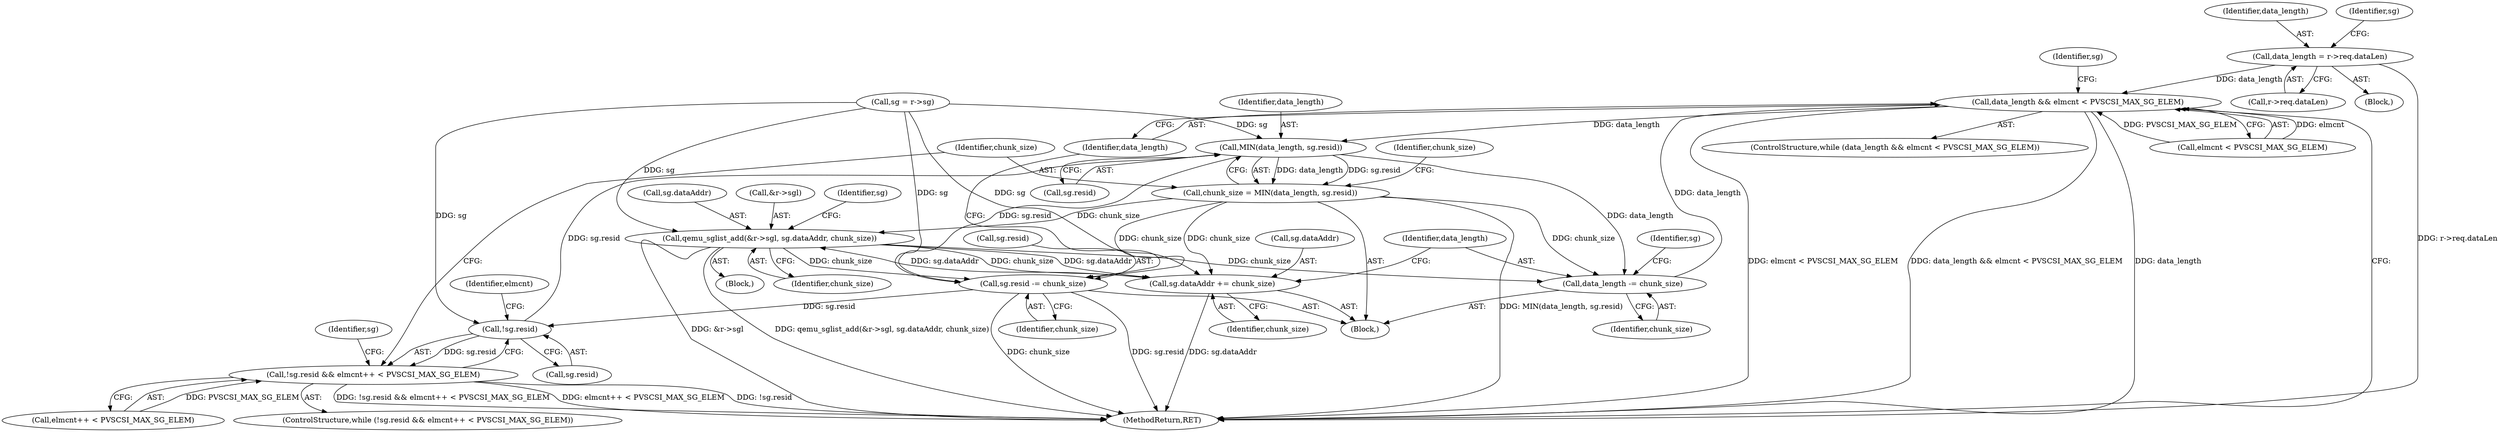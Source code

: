 digraph "0_qemu_49adc5d3f8c6bb75e55ebfeab109c5c37dea65e8@pointer" {
"1000109" [label="(Call,data_length = r->req.dataLen)"];
"1000123" [label="(Call,data_length && elmcnt < PVSCSI_MAX_SG_ELEM)"];
"1000161" [label="(Call,MIN(data_length, sg.resid))"];
"1000159" [label="(Call,chunk_size = MIN(data_length, sg.resid))"];
"1000169" [label="(Call,qemu_sglist_add(&r->sgl, sg.dataAddr, chunk_size))"];
"1000178" [label="(Call,sg.dataAddr += chunk_size)"];
"1000183" [label="(Call,data_length -= chunk_size)"];
"1000186" [label="(Call,sg.resid -= chunk_size)"];
"1000131" [label="(Call,!sg.resid)"];
"1000130" [label="(Call,!sg.resid && elmcnt++ < PVSCSI_MAX_SG_ELEM)"];
"1000130" [label="(Call,!sg.resid && elmcnt++ < PVSCSI_MAX_SG_ELEM)"];
"1000184" [label="(Identifier,data_length)"];
"1000109" [label="(Call,data_length = r->req.dataLen)"];
"1000142" [label="(Identifier,sg)"];
"1000111" [label="(Call,r->req.dataLen)"];
"1000117" [label="(Call,sg = r->sg)"];
"1000125" [label="(Call,elmcnt < PVSCSI_MAX_SG_ELEM)"];
"1000102" [label="(Block,)"];
"1000170" [label="(Call,&r->sgl)"];
"1000182" [label="(Identifier,chunk_size)"];
"1000179" [label="(Call,sg.dataAddr)"];
"1000163" [label="(Call,sg.resid)"];
"1000167" [label="(Identifier,chunk_size)"];
"1000110" [label="(Identifier,data_length)"];
"1000180" [label="(Identifier,sg)"];
"1000174" [label="(Call,sg.dataAddr)"];
"1000124" [label="(Identifier,data_length)"];
"1000133" [label="(Identifier,sg)"];
"1000118" [label="(Identifier,sg)"];
"1000178" [label="(Call,sg.dataAddr += chunk_size)"];
"1000135" [label="(Call,elmcnt++ < PVSCSI_MAX_SG_ELEM)"];
"1000191" [label="(MethodReturn,RET)"];
"1000123" [label="(Call,data_length && elmcnt < PVSCSI_MAX_SG_ELEM)"];
"1000190" [label="(Identifier,chunk_size)"];
"1000129" [label="(ControlStructure,while (!sg.resid && elmcnt++ < PVSCSI_MAX_SG_ELEM))"];
"1000186" [label="(Call,sg.resid -= chunk_size)"];
"1000137" [label="(Identifier,elmcnt)"];
"1000168" [label="(Block,)"];
"1000187" [label="(Call,sg.resid)"];
"1000131" [label="(Call,!sg.resid)"];
"1000159" [label="(Call,chunk_size = MIN(data_length, sg.resid))"];
"1000128" [label="(Block,)"];
"1000161" [label="(Call,MIN(data_length, sg.resid))"];
"1000183" [label="(Call,data_length -= chunk_size)"];
"1000185" [label="(Identifier,chunk_size)"];
"1000177" [label="(Identifier,chunk_size)"];
"1000122" [label="(ControlStructure,while (data_length && elmcnt < PVSCSI_MAX_SG_ELEM))"];
"1000169" [label="(Call,qemu_sglist_add(&r->sgl, sg.dataAddr, chunk_size))"];
"1000160" [label="(Identifier,chunk_size)"];
"1000162" [label="(Identifier,data_length)"];
"1000132" [label="(Call,sg.resid)"];
"1000188" [label="(Identifier,sg)"];
"1000109" -> "1000102"  [label="AST: "];
"1000109" -> "1000111"  [label="CFG: "];
"1000110" -> "1000109"  [label="AST: "];
"1000111" -> "1000109"  [label="AST: "];
"1000118" -> "1000109"  [label="CFG: "];
"1000109" -> "1000191"  [label="DDG: r->req.dataLen"];
"1000109" -> "1000123"  [label="DDG: data_length"];
"1000123" -> "1000122"  [label="AST: "];
"1000123" -> "1000124"  [label="CFG: "];
"1000123" -> "1000125"  [label="CFG: "];
"1000124" -> "1000123"  [label="AST: "];
"1000125" -> "1000123"  [label="AST: "];
"1000133" -> "1000123"  [label="CFG: "];
"1000191" -> "1000123"  [label="CFG: "];
"1000123" -> "1000191"  [label="DDG: elmcnt < PVSCSI_MAX_SG_ELEM"];
"1000123" -> "1000191"  [label="DDG: data_length && elmcnt < PVSCSI_MAX_SG_ELEM"];
"1000123" -> "1000191"  [label="DDG: data_length"];
"1000183" -> "1000123"  [label="DDG: data_length"];
"1000125" -> "1000123"  [label="DDG: elmcnt"];
"1000125" -> "1000123"  [label="DDG: PVSCSI_MAX_SG_ELEM"];
"1000123" -> "1000161"  [label="DDG: data_length"];
"1000161" -> "1000159"  [label="AST: "];
"1000161" -> "1000163"  [label="CFG: "];
"1000162" -> "1000161"  [label="AST: "];
"1000163" -> "1000161"  [label="AST: "];
"1000159" -> "1000161"  [label="CFG: "];
"1000161" -> "1000159"  [label="DDG: data_length"];
"1000161" -> "1000159"  [label="DDG: sg.resid"];
"1000131" -> "1000161"  [label="DDG: sg.resid"];
"1000117" -> "1000161"  [label="DDG: sg"];
"1000161" -> "1000183"  [label="DDG: data_length"];
"1000161" -> "1000186"  [label="DDG: sg.resid"];
"1000159" -> "1000128"  [label="AST: "];
"1000160" -> "1000159"  [label="AST: "];
"1000167" -> "1000159"  [label="CFG: "];
"1000159" -> "1000191"  [label="DDG: MIN(data_length, sg.resid)"];
"1000159" -> "1000169"  [label="DDG: chunk_size"];
"1000159" -> "1000178"  [label="DDG: chunk_size"];
"1000159" -> "1000183"  [label="DDG: chunk_size"];
"1000159" -> "1000186"  [label="DDG: chunk_size"];
"1000169" -> "1000168"  [label="AST: "];
"1000169" -> "1000177"  [label="CFG: "];
"1000170" -> "1000169"  [label="AST: "];
"1000174" -> "1000169"  [label="AST: "];
"1000177" -> "1000169"  [label="AST: "];
"1000180" -> "1000169"  [label="CFG: "];
"1000169" -> "1000191"  [label="DDG: &r->sgl"];
"1000169" -> "1000191"  [label="DDG: qemu_sglist_add(&r->sgl, sg.dataAddr, chunk_size)"];
"1000178" -> "1000169"  [label="DDG: sg.dataAddr"];
"1000117" -> "1000169"  [label="DDG: sg"];
"1000169" -> "1000178"  [label="DDG: chunk_size"];
"1000169" -> "1000178"  [label="DDG: sg.dataAddr"];
"1000169" -> "1000183"  [label="DDG: chunk_size"];
"1000169" -> "1000186"  [label="DDG: chunk_size"];
"1000178" -> "1000128"  [label="AST: "];
"1000178" -> "1000182"  [label="CFG: "];
"1000179" -> "1000178"  [label="AST: "];
"1000182" -> "1000178"  [label="AST: "];
"1000184" -> "1000178"  [label="CFG: "];
"1000178" -> "1000191"  [label="DDG: sg.dataAddr"];
"1000117" -> "1000178"  [label="DDG: sg"];
"1000183" -> "1000128"  [label="AST: "];
"1000183" -> "1000185"  [label="CFG: "];
"1000184" -> "1000183"  [label="AST: "];
"1000185" -> "1000183"  [label="AST: "];
"1000188" -> "1000183"  [label="CFG: "];
"1000186" -> "1000128"  [label="AST: "];
"1000186" -> "1000190"  [label="CFG: "];
"1000187" -> "1000186"  [label="AST: "];
"1000190" -> "1000186"  [label="AST: "];
"1000124" -> "1000186"  [label="CFG: "];
"1000186" -> "1000191"  [label="DDG: sg.resid"];
"1000186" -> "1000191"  [label="DDG: chunk_size"];
"1000186" -> "1000131"  [label="DDG: sg.resid"];
"1000117" -> "1000186"  [label="DDG: sg"];
"1000131" -> "1000130"  [label="AST: "];
"1000131" -> "1000132"  [label="CFG: "];
"1000132" -> "1000131"  [label="AST: "];
"1000137" -> "1000131"  [label="CFG: "];
"1000130" -> "1000131"  [label="CFG: "];
"1000131" -> "1000130"  [label="DDG: sg.resid"];
"1000117" -> "1000131"  [label="DDG: sg"];
"1000130" -> "1000129"  [label="AST: "];
"1000130" -> "1000135"  [label="CFG: "];
"1000135" -> "1000130"  [label="AST: "];
"1000142" -> "1000130"  [label="CFG: "];
"1000160" -> "1000130"  [label="CFG: "];
"1000130" -> "1000191"  [label="DDG: !sg.resid && elmcnt++ < PVSCSI_MAX_SG_ELEM"];
"1000130" -> "1000191"  [label="DDG: elmcnt++ < PVSCSI_MAX_SG_ELEM"];
"1000130" -> "1000191"  [label="DDG: !sg.resid"];
"1000135" -> "1000130"  [label="DDG: PVSCSI_MAX_SG_ELEM"];
}
